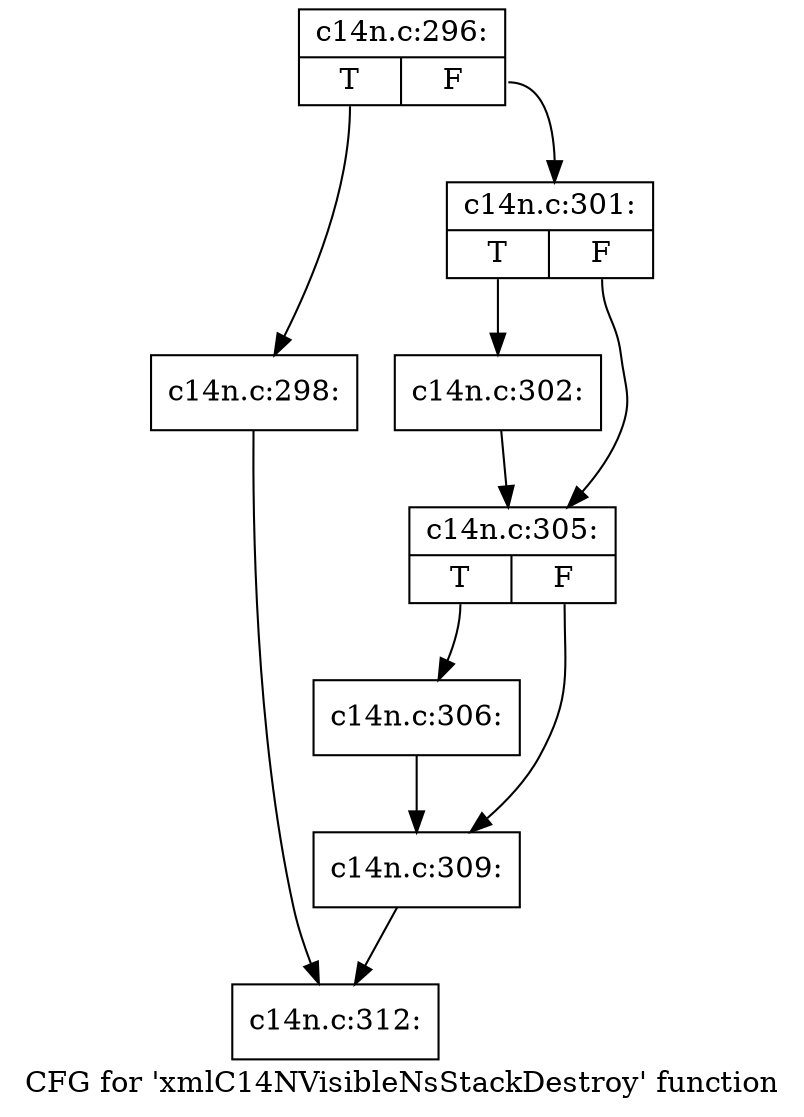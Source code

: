 digraph "CFG for 'xmlC14NVisibleNsStackDestroy' function" {
	label="CFG for 'xmlC14NVisibleNsStackDestroy' function";

	Node0x55fe83c9b360 [shape=record,label="{c14n.c:296:|{<s0>T|<s1>F}}"];
	Node0x55fe83c9b360:s0 -> Node0x55fe83c9b010;
	Node0x55fe83c9b360:s1 -> Node0x55fe83c84a60;
	Node0x55fe83c9b010 [shape=record,label="{c14n.c:298:}"];
	Node0x55fe83c9b010 -> Node0x55fe83c9b3b0;
	Node0x55fe83c84a60 [shape=record,label="{c14n.c:301:|{<s0>T|<s1>F}}"];
	Node0x55fe83c84a60:s0 -> Node0x55fe83c9d540;
	Node0x55fe83c84a60:s1 -> Node0x55fe83c9d590;
	Node0x55fe83c9d540 [shape=record,label="{c14n.c:302:}"];
	Node0x55fe83c9d540 -> Node0x55fe83c9d590;
	Node0x55fe83c9d590 [shape=record,label="{c14n.c:305:|{<s0>T|<s1>F}}"];
	Node0x55fe83c9d590:s0 -> Node0x55fe83c9e240;
	Node0x55fe83c9d590:s1 -> Node0x55fe83c9e290;
	Node0x55fe83c9e240 [shape=record,label="{c14n.c:306:}"];
	Node0x55fe83c9e240 -> Node0x55fe83c9e290;
	Node0x55fe83c9e290 [shape=record,label="{c14n.c:309:}"];
	Node0x55fe83c9e290 -> Node0x55fe83c9b3b0;
	Node0x55fe83c9b3b0 [shape=record,label="{c14n.c:312:}"];
}

